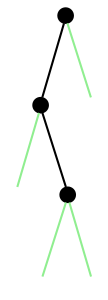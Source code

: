 graph {
	size="4,4"
	0 [label="" height=0.1 shape=circle style=filled fillcolor=black]
	1 [label="" height=0.1 shape=circle style=filled fillcolor=black]
	2 [label="" height=0.1 shape=circle style=invis]
	3 [label="" height=0.1 shape=circle style=filled fillcolor=black]
	4 [label="" height=0.1 shape=circle style=invis]
	5 [label="" height=0.1 shape=circle style=invis]
	6 [label="" height=0.1 shape=circle style=invis]
    0 -- 1
    1 -- 2 [color=lightgreen]
    1 -- 3
    3 -- 4 [color=lightgreen]
    3 -- 5 [color=lightgreen]
    0 -- 6 [color=lightgreen]
}
